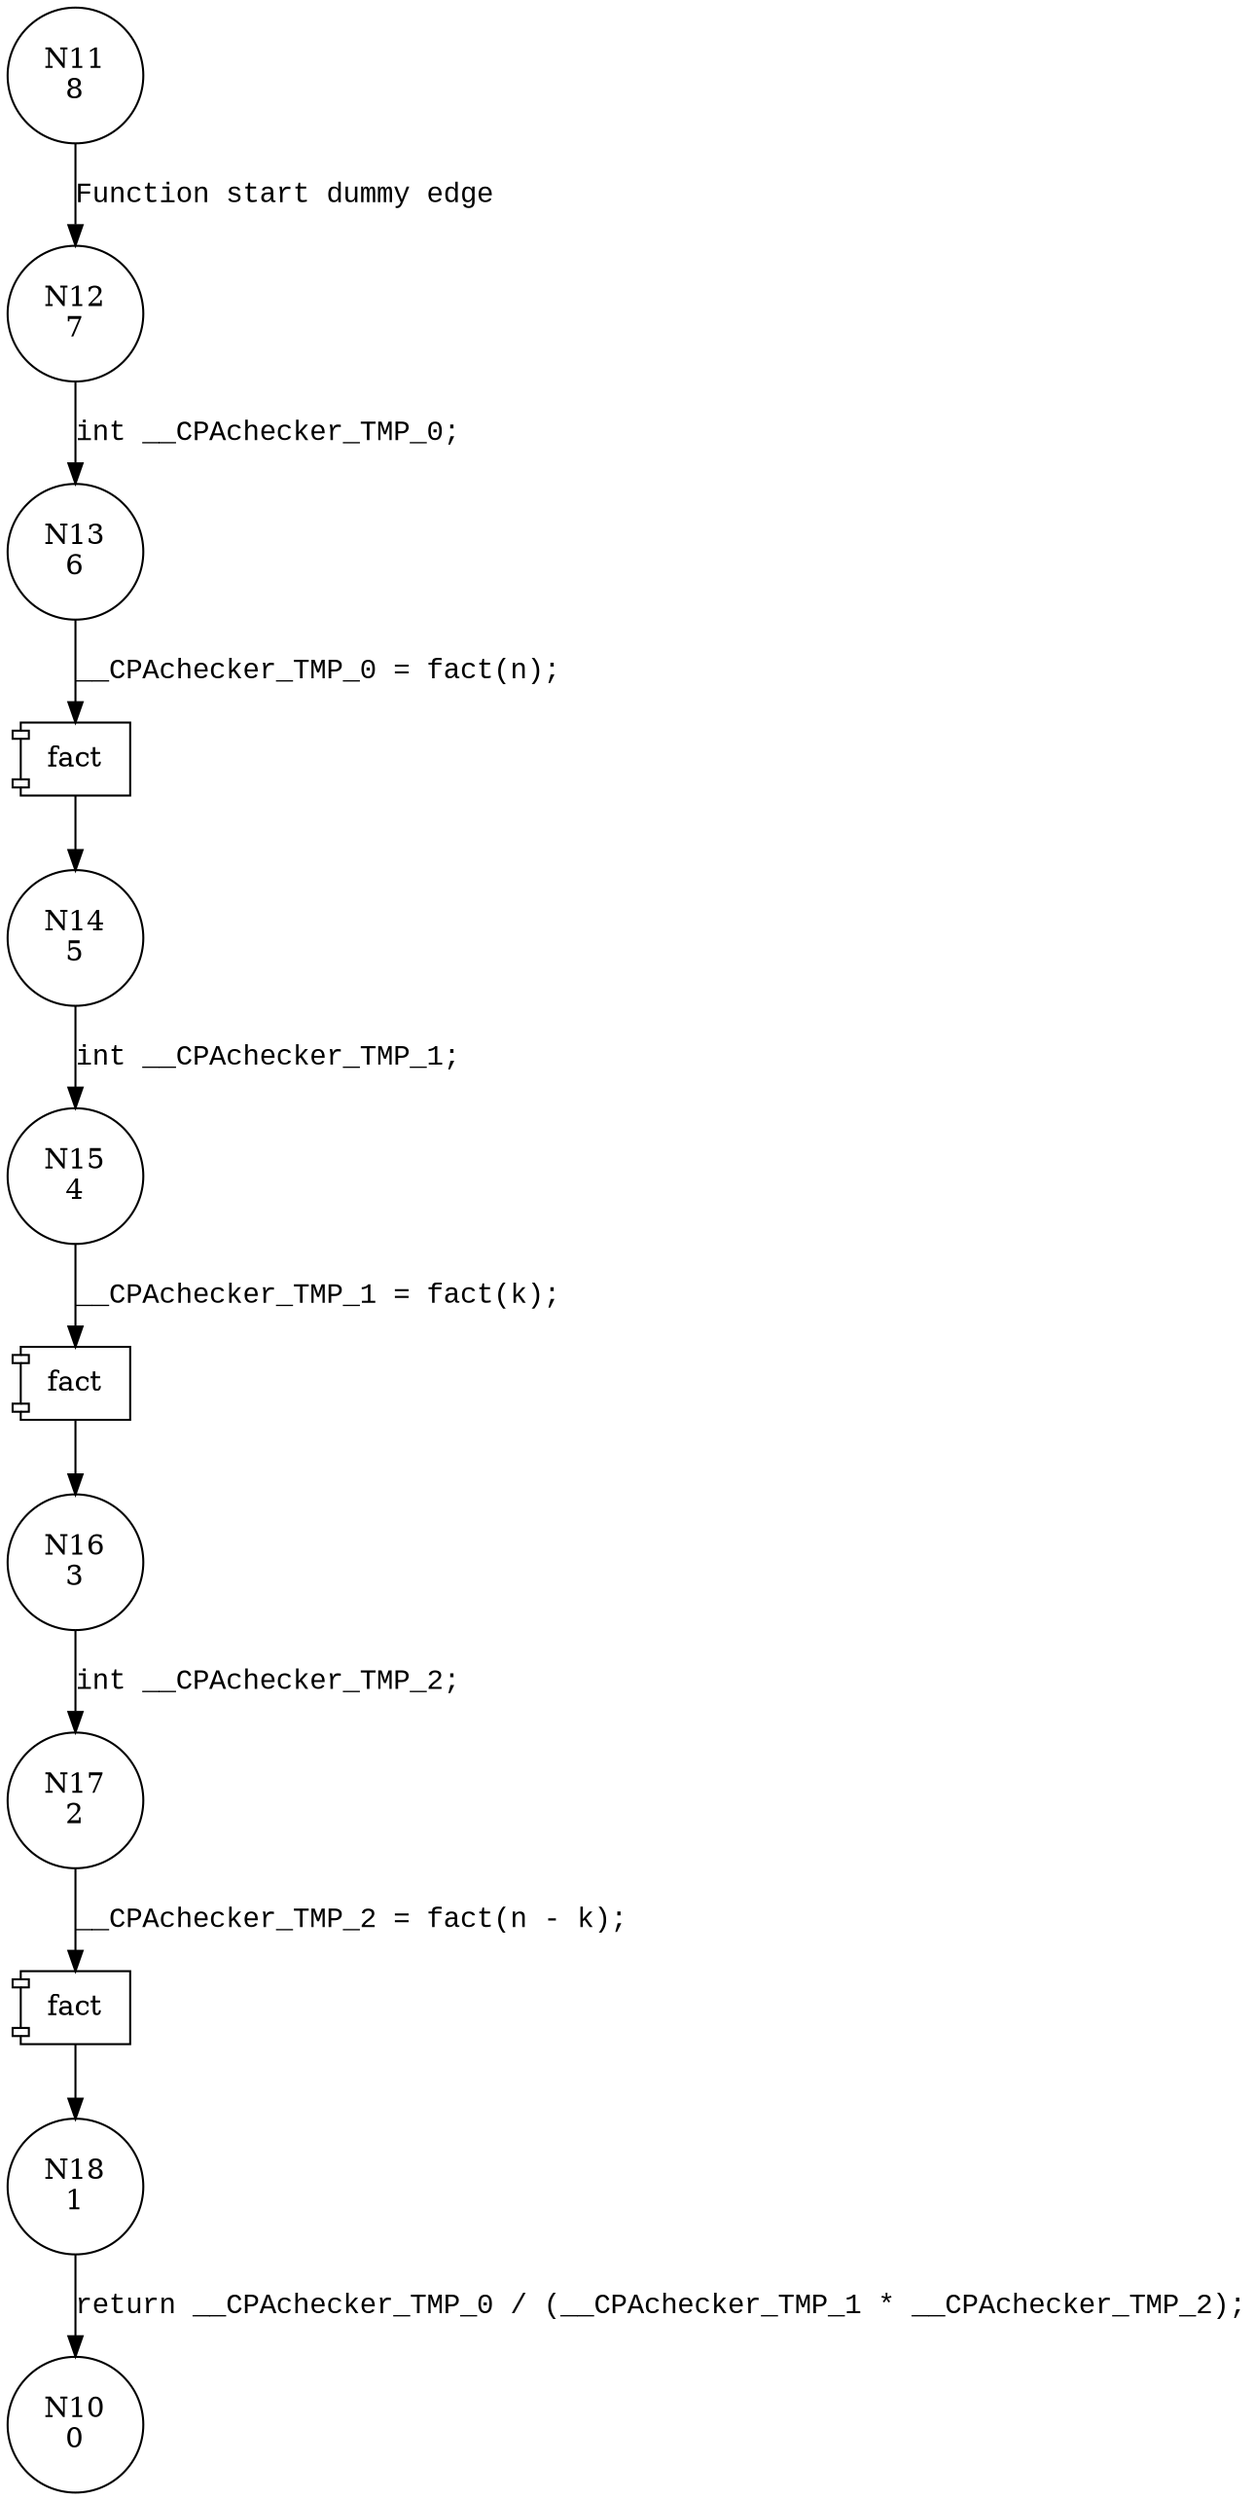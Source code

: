 digraph binomialCoefficient {
11 [shape="circle" label="N11\n8"]
12 [shape="circle" label="N12\n7"]
13 [shape="circle" label="N13\n6"]
14 [shape="circle" label="N14\n5"]
15 [shape="circle" label="N15\n4"]
16 [shape="circle" label="N16\n3"]
17 [shape="circle" label="N17\n2"]
18 [shape="circle" label="N18\n1"]
10 [shape="circle" label="N10\n0"]
11 -> 12 [label="Function start dummy edge" fontname="Courier New"]
100002 [shape="component" label="fact"]
13 -> 100002 [label="__CPAchecker_TMP_0 = fact(n);" fontname="Courier New"]
100002 -> 14 [label="" fontname="Courier New"]
100003 [shape="component" label="fact"]
15 -> 100003 [label="__CPAchecker_TMP_1 = fact(k);" fontname="Courier New"]
100003 -> 16 [label="" fontname="Courier New"]
100004 [shape="component" label="fact"]
17 -> 100004 [label="__CPAchecker_TMP_2 = fact(n - k);" fontname="Courier New"]
100004 -> 18 [label="" fontname="Courier New"]
12 -> 13 [label="int __CPAchecker_TMP_0;" fontname="Courier New"]
14 -> 15 [label="int __CPAchecker_TMP_1;" fontname="Courier New"]
16 -> 17 [label="int __CPAchecker_TMP_2;" fontname="Courier New"]
18 -> 10 [label="return __CPAchecker_TMP_0 / (__CPAchecker_TMP_1 * __CPAchecker_TMP_2);" fontname="Courier New"]
}